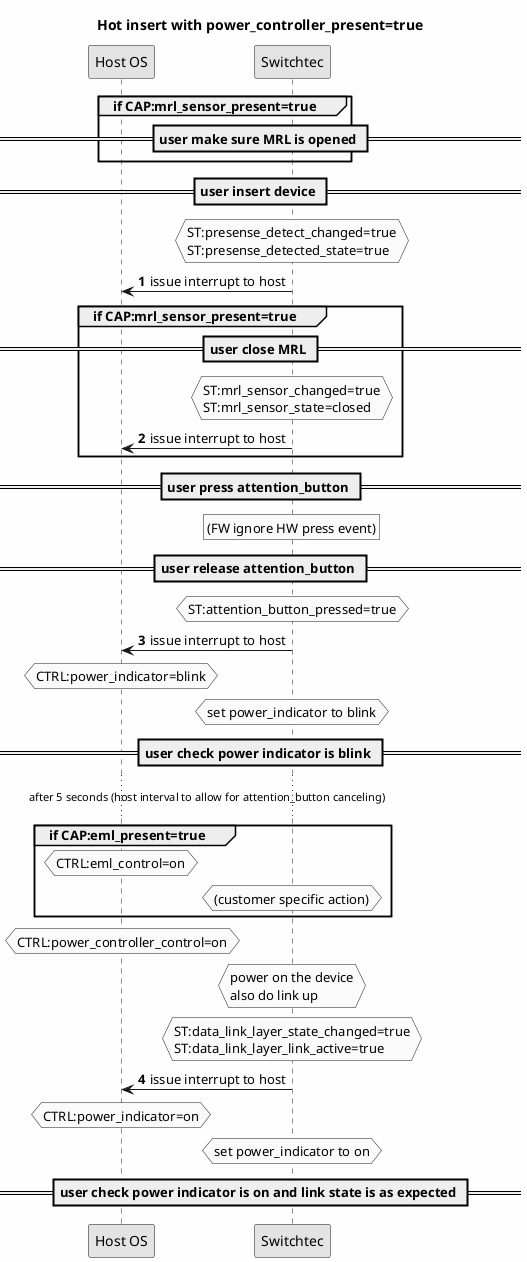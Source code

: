 @startuml
skinparam monochrome true
skinparam backgroundcolor #fefefe
skinparam defaultfontname tahoma
scale 1

participant "Host OS" as h
participant "Switchtec" as s

title Hot insert with power_controller_present=true
autonumber

group if CAP:mrl_sensor_present=true
== user make sure MRL is opened ==
end
== user insert device ==

hnote over s
	ST:presense_detect_changed=true
	ST:presense_detected_state=true
end hnote
h<-s: issue interrupt to host

group if CAP:mrl_sensor_present=true
== user close MRL ==
	hnote over s
		ST:mrl_sensor_changed=true
		ST:mrl_sensor_state=closed
	end hnote
	h<-s: issue interrupt to host
end

== user press attention_button ==
rnote over s
	(FW ignore HW press event)
end rnote
== user release attention_button ==
hnote over s
	ST:attention_button_pressed=true
end hnote
h<-s: issue interrupt to host

hnote over h
	CTRL:power_indicator=blink
end hnote
hnote over s
	set power_indicator to blink
end hnote

== user check power indicator is blink ==
... after 5 seconds (host interval to allow for attention_button canceling) ...

group if CAP:eml_present=true
hnote over h
	CTRL:eml_control=on
end hnote
hnote over s
	(customer specific action)
end hnote
end

hnote over h
	CTRL:power_controller_control=on
end hnote
hnote over s
	power on the device
	also do link up
end hnote

hnote over s
	ST:data_link_layer_state_changed=true
	ST:data_link_layer_link_active=true
end hnote
h<-s: issue interrupt to host

hnote over h
	CTRL:power_indicator=on
end hnote
hnote over s
	set power_indicator to on
end hnote

== user check power indicator is on and link state is as expected ==

@enduml
